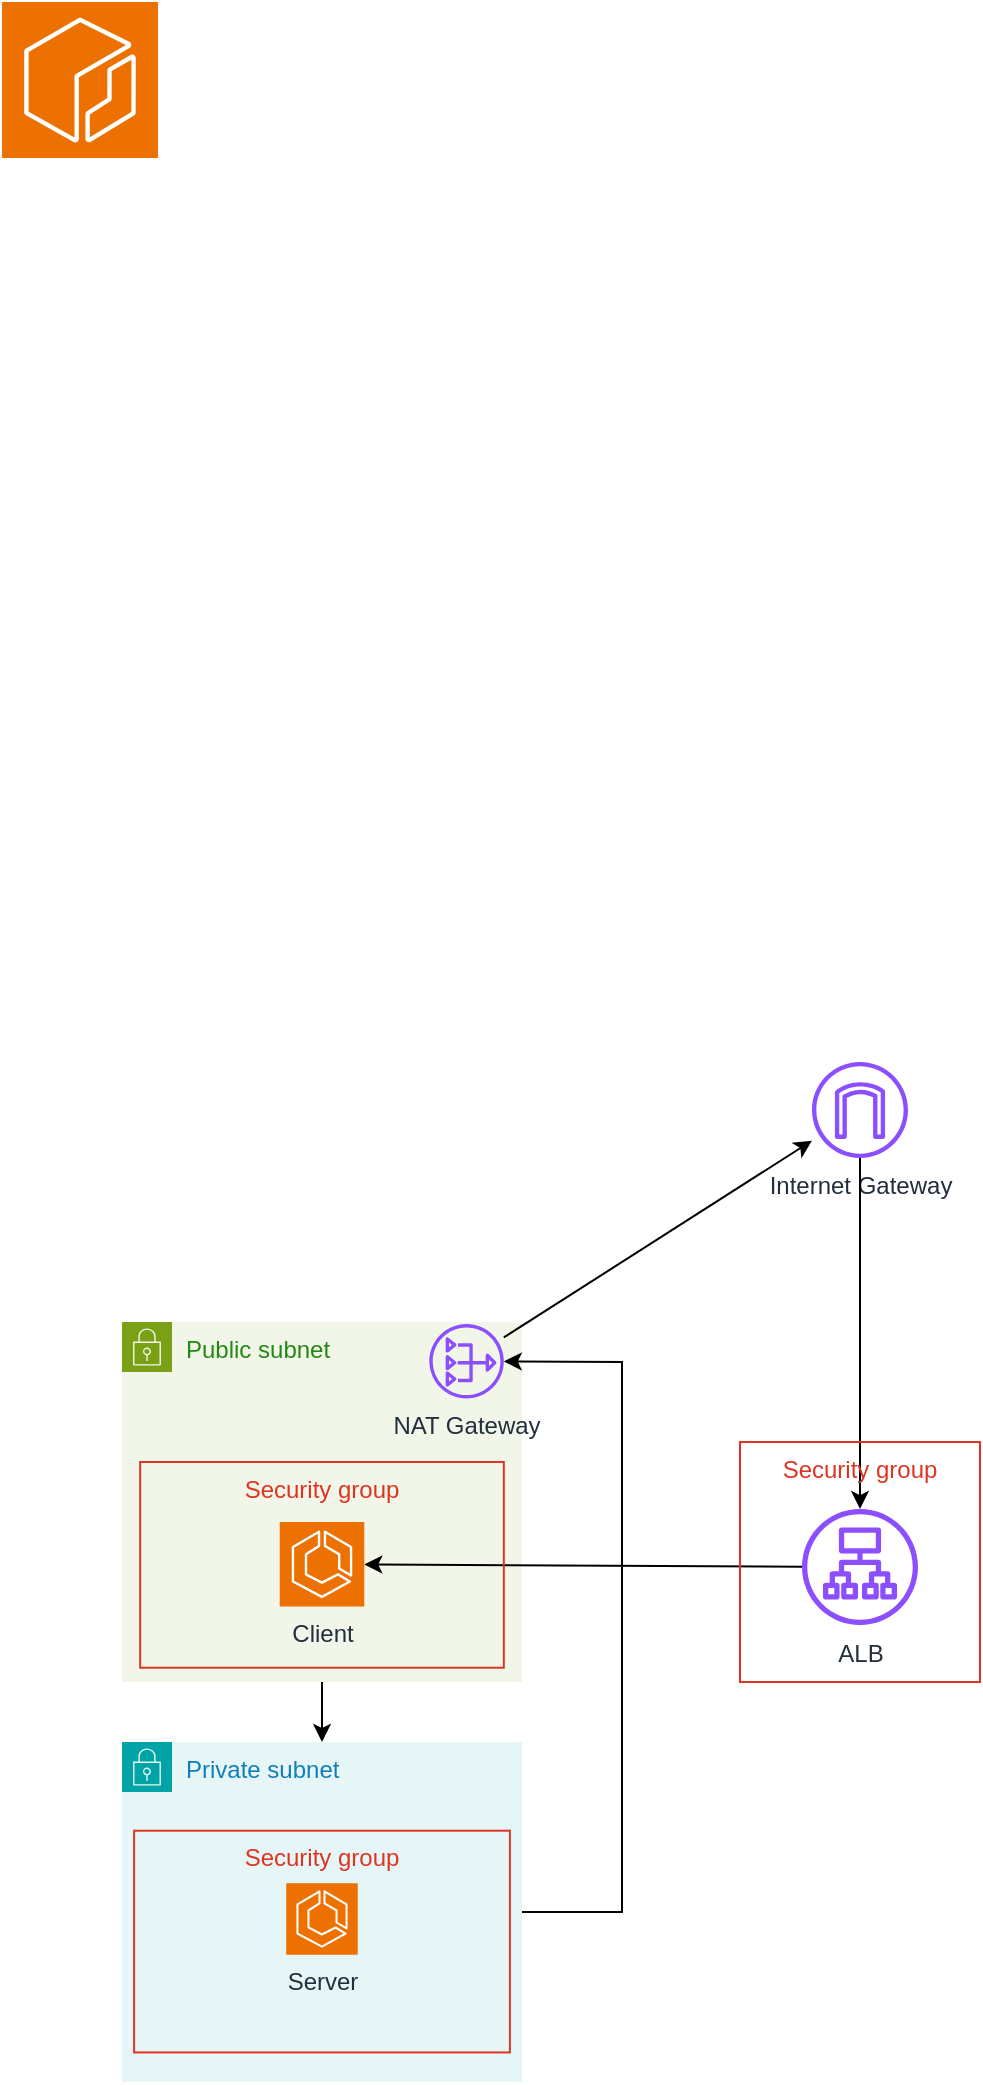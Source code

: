 <mxfile version="25.0.3">
  <diagram name="Page-1" id="N7BVuod24d6A2M4fvefX">
    <mxGraphModel dx="989" dy="2709" grid="1" gridSize="10" guides="1" tooltips="1" connect="1" arrows="1" fold="1" page="1" pageScale="1" pageWidth="850" pageHeight="1100" math="0" shadow="0">
      <root>
        <mxCell id="0" />
        <mxCell id="1" parent="0" />
        <mxCell id="NxBqsntaEVG0j33XrsKh-18" value="Internet Gateway" style="sketch=0;outlineConnect=0;fontColor=#232F3E;gradientColor=none;fillColor=#8C4FFF;strokeColor=none;dashed=0;verticalLabelPosition=bottom;verticalAlign=top;align=center;html=1;fontSize=12;fontStyle=0;aspect=fixed;pointerEvents=1;shape=mxgraph.aws4.internet_gateway;" vertex="1" parent="1">
          <mxGeometry x="565" y="-710" width="48" height="48" as="geometry" />
        </mxCell>
        <mxCell id="NxBqsntaEVG0j33XrsKh-23" value="" style="sketch=0;points=[[0,0,0],[0.25,0,0],[0.5,0,0],[0.75,0,0],[1,0,0],[0,1,0],[0.25,1,0],[0.5,1,0],[0.75,1,0],[1,1,0],[0,0.25,0],[0,0.5,0],[0,0.75,0],[1,0.25,0],[1,0.5,0],[1,0.75,0]];outlineConnect=0;fontColor=#232F3E;fillColor=#ED7100;strokeColor=#ffffff;dashed=0;verticalLabelPosition=bottom;verticalAlign=top;align=center;html=1;fontSize=12;fontStyle=0;aspect=fixed;shape=mxgraph.aws4.resourceIcon;resIcon=mxgraph.aws4.ecr;" vertex="1" parent="1">
          <mxGeometry x="160" y="-1240" width="78" height="78" as="geometry" />
        </mxCell>
        <mxCell id="NxBqsntaEVG0j33XrsKh-26" value="" style="endArrow=classic;html=1;rounded=0;" edge="1" parent="1" source="NxBqsntaEVG0j33XrsKh-18" target="NxBqsntaEVG0j33XrsKh-24">
          <mxGeometry width="50" height="50" relative="1" as="geometry">
            <mxPoint x="628" y="-600" as="sourcePoint" />
            <mxPoint x="600" y="-550" as="targetPoint" />
          </mxGeometry>
        </mxCell>
        <mxCell id="NxBqsntaEVG0j33XrsKh-30" value="" style="endArrow=classic;html=1;rounded=0;exitX=0.5;exitY=1;exitDx=0;exitDy=0;entryX=0.5;entryY=0;entryDx=0;entryDy=0;" edge="1" parent="1" source="NxBqsntaEVG0j33XrsKh-14" target="NxBqsntaEVG0j33XrsKh-15">
          <mxGeometry width="50" height="50" relative="1" as="geometry">
            <mxPoint x="290" y="-390" as="sourcePoint" />
            <mxPoint x="340" y="-440" as="targetPoint" />
          </mxGeometry>
        </mxCell>
        <mxCell id="NxBqsntaEVG0j33XrsKh-35" value="" style="group" vertex="1" connectable="0" parent="1">
          <mxGeometry x="220" y="-370" width="200" height="170" as="geometry" />
        </mxCell>
        <mxCell id="NxBqsntaEVG0j33XrsKh-15" value="Private subnet" style="points=[[0,0],[0.25,0],[0.5,0],[0.75,0],[1,0],[1,0.25],[1,0.5],[1,0.75],[1,1],[0.75,1],[0.5,1],[0.25,1],[0,1],[0,0.75],[0,0.5],[0,0.25]];outlineConnect=0;gradientColor=none;html=1;whiteSpace=wrap;fontSize=12;fontStyle=0;container=0;pointerEvents=0;collapsible=0;recursiveResize=0;shape=mxgraph.aws4.group;grIcon=mxgraph.aws4.group_security_group;grStroke=0;strokeColor=#00A4A6;fillColor=#E6F6F7;verticalAlign=top;align=left;spacingLeft=30;fontColor=#147EBA;dashed=0;" vertex="1" parent="NxBqsntaEVG0j33XrsKh-35">
          <mxGeometry width="200" height="170" as="geometry" />
        </mxCell>
        <mxCell id="NxBqsntaEVG0j33XrsKh-29" value="Security group" style="fillColor=none;strokeColor=#DD3522;verticalAlign=top;fontStyle=0;fontColor=#DD3522;whiteSpace=wrap;html=1;" vertex="1" parent="NxBqsntaEVG0j33XrsKh-35">
          <mxGeometry x="6.061" y="44.348" width="187.879" height="110.87" as="geometry" />
        </mxCell>
        <mxCell id="NxBqsntaEVG0j33XrsKh-21" value="Server" style="sketch=0;points=[[0,0,0],[0.25,0,0],[0.5,0,0],[0.75,0,0],[1,0,0],[0,1,0],[0.25,1,0],[0.5,1,0],[0.75,1,0],[1,1,0],[0,0.25,0],[0,0.5,0],[0,0.75,0],[1,0.25,0],[1,0.5,0],[1,0.75,0]];outlineConnect=0;fontColor=#232F3E;fillColor=#ED7100;strokeColor=#ffffff;dashed=0;verticalLabelPosition=bottom;verticalAlign=top;align=center;html=1;fontSize=12;fontStyle=0;aspect=fixed;shape=mxgraph.aws4.resourceIcon;resIcon=mxgraph.aws4.ecs;" vertex="1" parent="NxBqsntaEVG0j33XrsKh-35">
          <mxGeometry x="82.121" y="70.587" width="35.758" height="35.758" as="geometry" />
        </mxCell>
        <mxCell id="NxBqsntaEVG0j33XrsKh-14" value="Public subnet" style="points=[[0,0],[0.25,0],[0.5,0],[0.75,0],[1,0],[1,0.25],[1,0.5],[1,0.75],[1,1],[0.75,1],[0.5,1],[0.25,1],[0,1],[0,0.75],[0,0.5],[0,0.25]];outlineConnect=0;gradientColor=none;html=1;whiteSpace=wrap;fontSize=12;fontStyle=0;container=0;pointerEvents=0;collapsible=0;recursiveResize=0;shape=mxgraph.aws4.group;grIcon=mxgraph.aws4.group_security_group;grStroke=0;strokeColor=#7AA116;fillColor=#F2F6E8;verticalAlign=top;align=left;spacingLeft=30;fontColor=#248814;dashed=0;" vertex="1" parent="1">
          <mxGeometry x="220" y="-580" width="200" height="180" as="geometry" />
        </mxCell>
        <mxCell id="NxBqsntaEVG0j33XrsKh-27" value="" style="endArrow=classic;html=1;rounded=0;" edge="1" parent="1" source="NxBqsntaEVG0j33XrsKh-24" target="NxBqsntaEVG0j33XrsKh-22">
          <mxGeometry width="50" height="50" relative="1" as="geometry">
            <mxPoint x="290" y="-590" as="sourcePoint" />
            <mxPoint x="340" y="-640" as="targetPoint" />
          </mxGeometry>
        </mxCell>
        <mxCell id="NxBqsntaEVG0j33XrsKh-32" value="" style="endArrow=classic;html=1;rounded=0;" edge="1" parent="1" source="NxBqsntaEVG0j33XrsKh-15" target="NxBqsntaEVG0j33XrsKh-16">
          <mxGeometry width="50" height="50" relative="1" as="geometry">
            <mxPoint x="320" y="-380" as="sourcePoint" />
            <mxPoint x="370" y="-430" as="targetPoint" />
            <Array as="points">
              <mxPoint x="470" y="-285" />
              <mxPoint x="470" y="-560" />
            </Array>
          </mxGeometry>
        </mxCell>
        <mxCell id="NxBqsntaEVG0j33XrsKh-28" value="Security group" style="fillColor=none;strokeColor=#DD3522;verticalAlign=top;fontStyle=0;fontColor=#DD3522;whiteSpace=wrap;html=1;container=0;" vertex="1" parent="1">
          <mxGeometry x="229.09" y="-510" width="181.82" height="102.85" as="geometry" />
        </mxCell>
        <mxCell id="NxBqsntaEVG0j33XrsKh-16" value="NAT Gateway" style="sketch=0;outlineConnect=0;fontColor=#232F3E;gradientColor=none;fillColor=#8C4FFF;strokeColor=none;dashed=0;verticalLabelPosition=bottom;verticalAlign=top;align=center;html=1;fontSize=12;fontStyle=0;aspect=fixed;pointerEvents=1;shape=mxgraph.aws4.nat_gateway;container=0;" vertex="1" parent="1">
          <mxGeometry x="373.68" y="-579" width="37.23" height="37.23" as="geometry" />
        </mxCell>
        <mxCell id="NxBqsntaEVG0j33XrsKh-22" value="Client" style="sketch=0;points=[[0,0,0],[0.25,0,0],[0.5,0,0],[0.75,0,0],[1,0,0],[0,1,0],[0.25,1,0],[0.5,1,0],[0.75,1,0],[1,1,0],[0,0.25,0],[0,0.5,0],[0,0.75,0],[1,0.25,0],[1,0.5,0],[1,0.75,0]];outlineConnect=0;fontColor=#232F3E;fillColor=#ED7100;strokeColor=#ffffff;dashed=0;verticalLabelPosition=bottom;verticalAlign=top;align=center;html=1;fontSize=12;fontStyle=0;aspect=fixed;shape=mxgraph.aws4.resourceIcon;resIcon=mxgraph.aws4.ecs;container=0;" vertex="1" parent="1">
          <mxGeometry x="298.86" y="-480" width="42.28" height="42.28" as="geometry" />
        </mxCell>
        <mxCell id="NxBqsntaEVG0j33XrsKh-38" value="" style="endArrow=classic;html=1;rounded=0;" edge="1" parent="1" source="NxBqsntaEVG0j33XrsKh-16" target="NxBqsntaEVG0j33XrsKh-18">
          <mxGeometry width="50" height="50" relative="1" as="geometry">
            <mxPoint x="350" y="-470" as="sourcePoint" />
            <mxPoint x="400" y="-520" as="targetPoint" />
          </mxGeometry>
        </mxCell>
        <mxCell id="NxBqsntaEVG0j33XrsKh-39" value="" style="group" vertex="1" connectable="0" parent="1">
          <mxGeometry x="529" y="-520" width="120" height="120" as="geometry" />
        </mxCell>
        <mxCell id="NxBqsntaEVG0j33XrsKh-31" value="Security group" style="fillColor=none;strokeColor=#DD3522;verticalAlign=top;fontStyle=0;fontColor=#DD3522;whiteSpace=wrap;html=1;container=1;" vertex="1" parent="NxBqsntaEVG0j33XrsKh-39">
          <mxGeometry width="120" height="120" as="geometry" />
        </mxCell>
        <mxCell id="NxBqsntaEVG0j33XrsKh-24" value="ALB" style="sketch=0;outlineConnect=0;fontColor=#232F3E;gradientColor=none;fillColor=#8C4FFF;strokeColor=none;dashed=0;verticalLabelPosition=bottom;verticalAlign=top;align=center;html=1;fontSize=12;fontStyle=0;aspect=fixed;pointerEvents=1;shape=mxgraph.aws4.application_load_balancer;" vertex="1" parent="NxBqsntaEVG0j33XrsKh-39">
          <mxGeometry x="31" y="33.5" width="58" height="58" as="geometry" />
        </mxCell>
      </root>
    </mxGraphModel>
  </diagram>
</mxfile>
